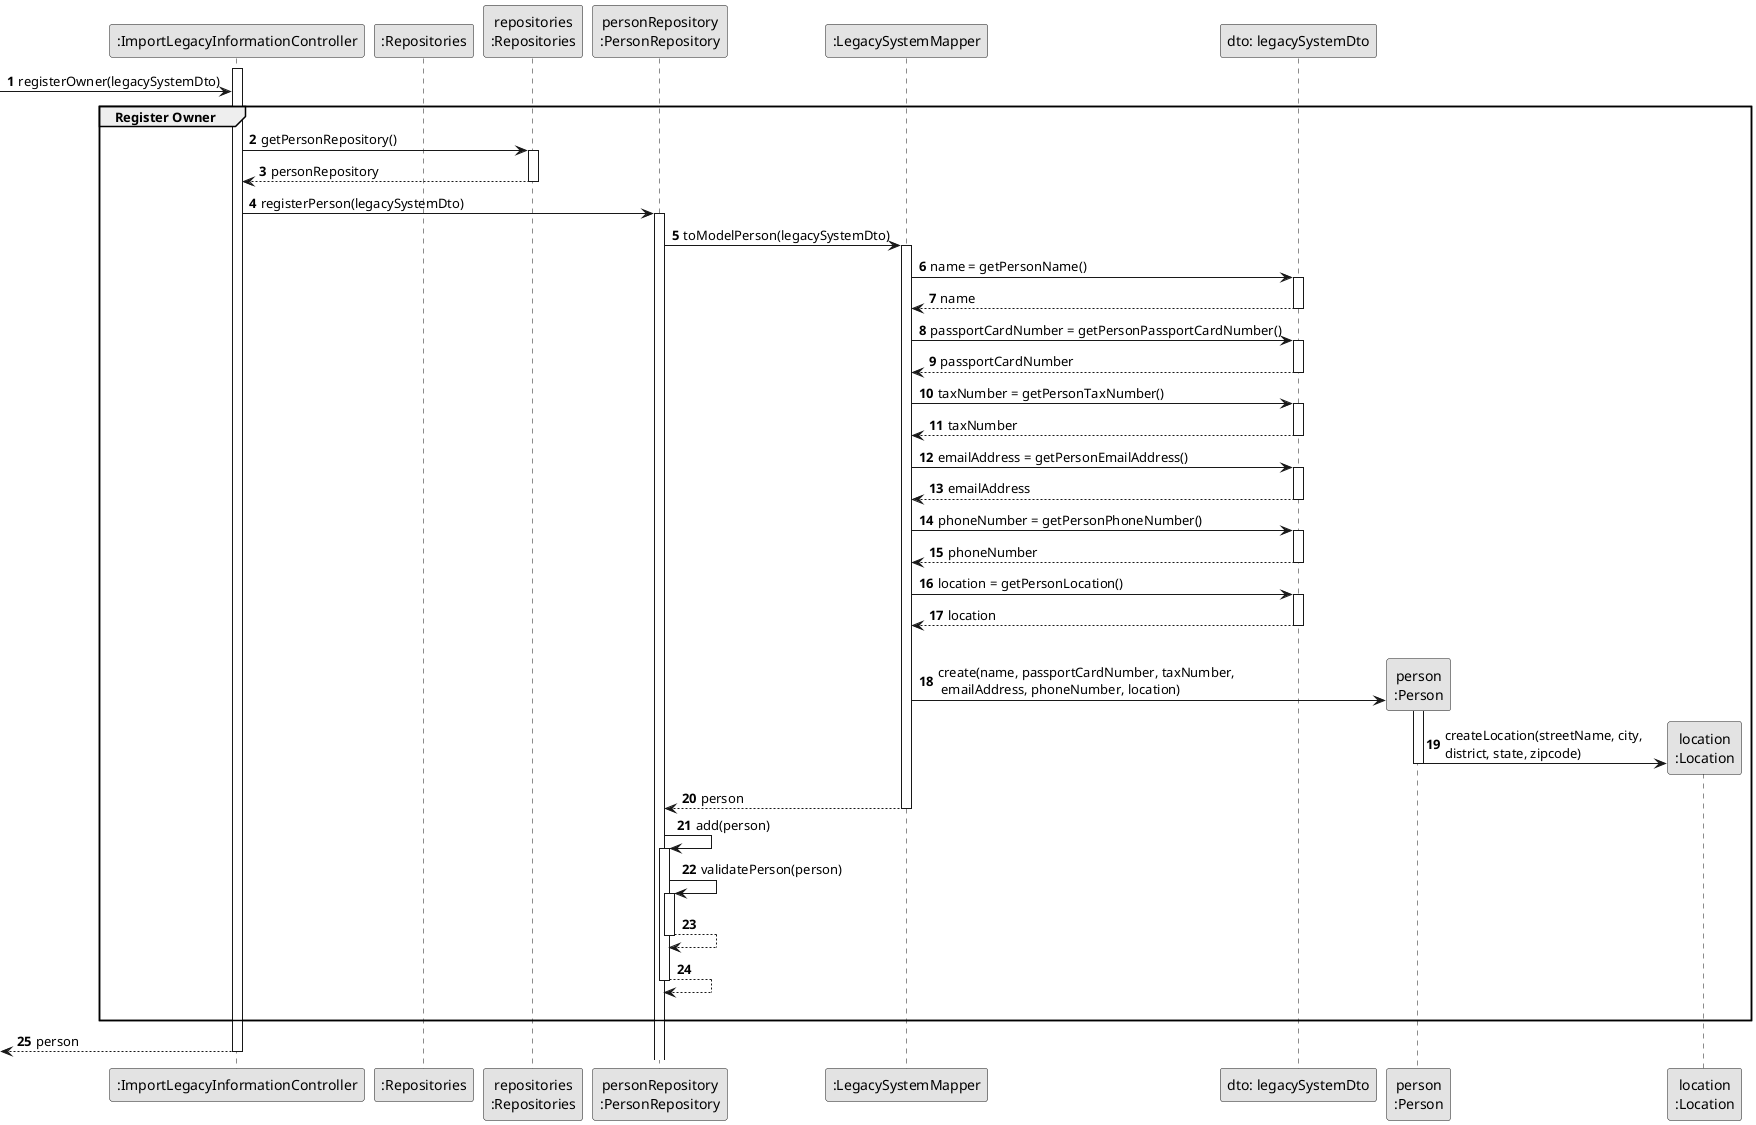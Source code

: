 @startuml
skinparam monochrome true
skinparam packageStyle rectangle
skinparam shadowing false

autonumber

'hide footbox
participant ":ImportLegacyInformationController" as CTRL
participant ":Repositories" as RepositorySingleton
participant "repositories\n:Repositories" as PLAT
participant "personRepository\n:PersonRepository" as PERSONREP
participant ":LegacySystemMapper" as LEGSYSTMAPPER
participant "dto: legacySystemDto" as LEGSYSTDTO
participant "person\n:Person" as PERSON
participant "location\n:Location" as LOCATION


activate CTRL

    -> CTRL : registerOwner(legacySystemDto)

    group Register Owner

    CTRL -> PLAT : getPersonRepository()
    activate PLAT

    PLAT --> CTRL : personRepository
    deactivate PLAT

    CTRL -> PERSONREP : registerPerson(legacySystemDto)
    activate PERSONREP

    PERSONREP -> LEGSYSTMAPPER : toModelPerson(legacySystemDto)
    activate LEGSYSTMAPPER

    LEGSYSTMAPPER -> LEGSYSTDTO : name = getPersonName()
    activate LEGSYSTDTO

    LEGSYSTDTO --> LEGSYSTMAPPER : name
    deactivate LEGSYSTDTO

    LEGSYSTMAPPER -> LEGSYSTDTO : passportCardNumber = getPersonPassportCardNumber()
    activate LEGSYSTDTO

    LEGSYSTDTO --> LEGSYSTMAPPER : passportCardNumber
    deactivate LEGSYSTDTO

    LEGSYSTMAPPER -> LEGSYSTDTO : taxNumber = getPersonTaxNumber()
    activate LEGSYSTDTO

    LEGSYSTDTO --> LEGSYSTMAPPER : taxNumber
    deactivate LEGSYSTDTO

    LEGSYSTMAPPER -> LEGSYSTDTO : emailAddress = getPersonEmailAddress()
    activate LEGSYSTDTO

    LEGSYSTDTO --> LEGSYSTMAPPER : emailAddress
    deactivate LEGSYSTDTO

    LEGSYSTMAPPER -> LEGSYSTDTO : phoneNumber = getPersonPhoneNumber()
    activate LEGSYSTDTO

    LEGSYSTDTO --> LEGSYSTMAPPER : phoneNumber
    deactivate LEGSYSTDTO

    LEGSYSTMAPPER -> LEGSYSTDTO : location = getPersonLocation()
    activate LEGSYSTDTO

    LEGSYSTDTO --> LEGSYSTMAPPER : location
    deactivate LEGSYSTDTO

    |||

    LEGSYSTMAPPER -> PERSON** : create(name, passportCardNumber, taxNumber,\n emailAddress, phoneNumber, location)
    activate PERSON

    PERSON -> LOCATION** : createLocation(streetName, city, \ndistrict, state, zipcode)
    deactivate PERSON

    LEGSYSTMAPPER --> PERSONREP : person
    deactivate LEGSYSTMAPPER

    PERSONREP -> PERSONREP: add(person)
    activate PERSONREP

        PERSONREP -> PERSONREP: validatePerson(person)
        activate PERSONREP

        PERSONREP --> PERSONREP :
        deactivate PERSONREP

    PERSONREP --> PERSONREP :
    deactivate PERSONREP
    |||

    end group

    <-- CTRL : person

deactivate CTRL


@enduml